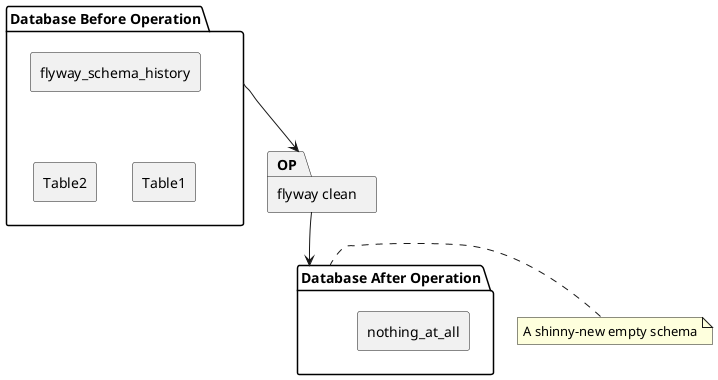 @startuml

skinparam componentStyle rectangle

package "Database Before Operation" as DBO {
  [flyway_schema_history] as fsh_1
  [Table1] as table1_1
  [Table2] as table2_1
}

fsh_1 -[hidden]-> table1_1
table2_1 -[hidden]> table1_1

package "Database After Operation" as DAO {
  [nothing_at_all] as fsh_2
}

package "flyway clean" as OP {
}

table1_1 -[hidden]> OP 
OP -[hidden]-> DAO

DBO -> OP
OP -> DAO

note left of DAO: A shinny-new empty schema

@enduml
